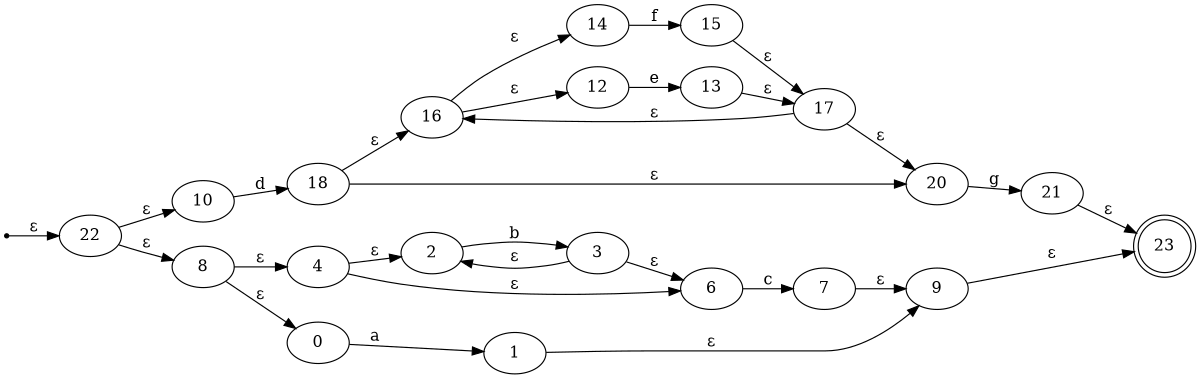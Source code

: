 digraph NFA {
  rankdir=LR;
  size="8,5";

  start [shape=point];
  23 [shape=doublecircle];
  start -> 22 [ label = "ε" ];
  10 -> 18 [ label = "d" ];
  14 -> 15 [ label = "f" ];
  12 -> 13 [ label = "e" ];
  16 -> 14 [ label = "ε" ];
  16 -> 12 [ label = "ε" ];
  15 -> 17 [ label = "ε" ];
  13 -> 17 [ label = "ε" ];
  18 -> 16 [ label = "ε" ];
  18 -> 20 [ label = "ε" ];
  17 -> 16 [ label = "ε" ];
  17 -> 20 [ label = "ε" ];
  20 -> 21 [ label = "g" ];
  2 -> 3 [ label = "b" ];
  4 -> 2 [ label = "ε" ];
  4 -> 6 [ label = "ε" ];
  3 -> 2 [ label = "ε" ];
  3 -> 6 [ label = "ε" ];
  6 -> 7 [ label = "c" ];
  0 -> 1 [ label = "a" ];
  8 -> 4 [ label = "ε" ];
  8 -> 0 [ label = "ε" ];
  7 -> 9 [ label = "ε" ];
  1 -> 9 [ label = "ε" ];
  22 -> 10 [ label = "ε" ];
  22 -> 8 [ label = "ε" ];
  21 -> 23 [ label = "ε" ];
  9 -> 23 [ label = "ε" ];
}